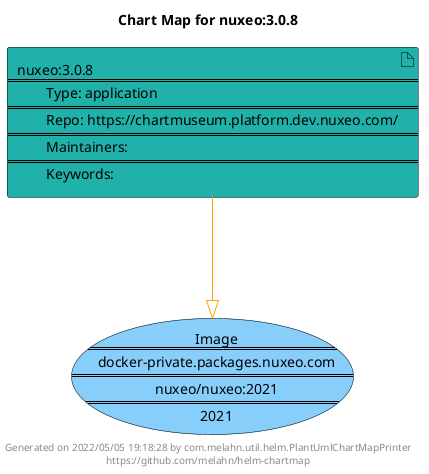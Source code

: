@startuml
skinparam linetype ortho
skinparam backgroundColor white
skinparam usecaseBorderColor black
skinparam usecaseArrowColor LightSlateGray
skinparam artifactBorderColor black
skinparam artifactArrowColor LightSlateGray

title Chart Map for nuxeo:3.0.8

'There is one referenced Helm Chart
artifact "nuxeo:3.0.8\n====\n\tType: application\n====\n\tRepo: https://chartmuseum.platform.dev.nuxeo.com/\n====\n\tMaintainers: \n====\n\tKeywords: " as nuxeo_3_0_8 #LightSeaGreen

'There is one referenced Docker Image
usecase "Image\n====\ndocker-private.packages.nuxeo.com\n====\nnuxeo/nuxeo:2021\n====\n2021" as docker_private_packages_nuxeo_com_nuxeo_nuxeo_2021 #LightSkyBlue

'Chart Dependencies
nuxeo_3_0_8--[#orange]-|>docker_private_packages_nuxeo_com_nuxeo_nuxeo_2021

center footer Generated on 2022/05/05 19:18:28 by com.melahn.util.helm.PlantUmlChartMapPrinter\nhttps://github.com/melahn/helm-chartmap
@enduml
